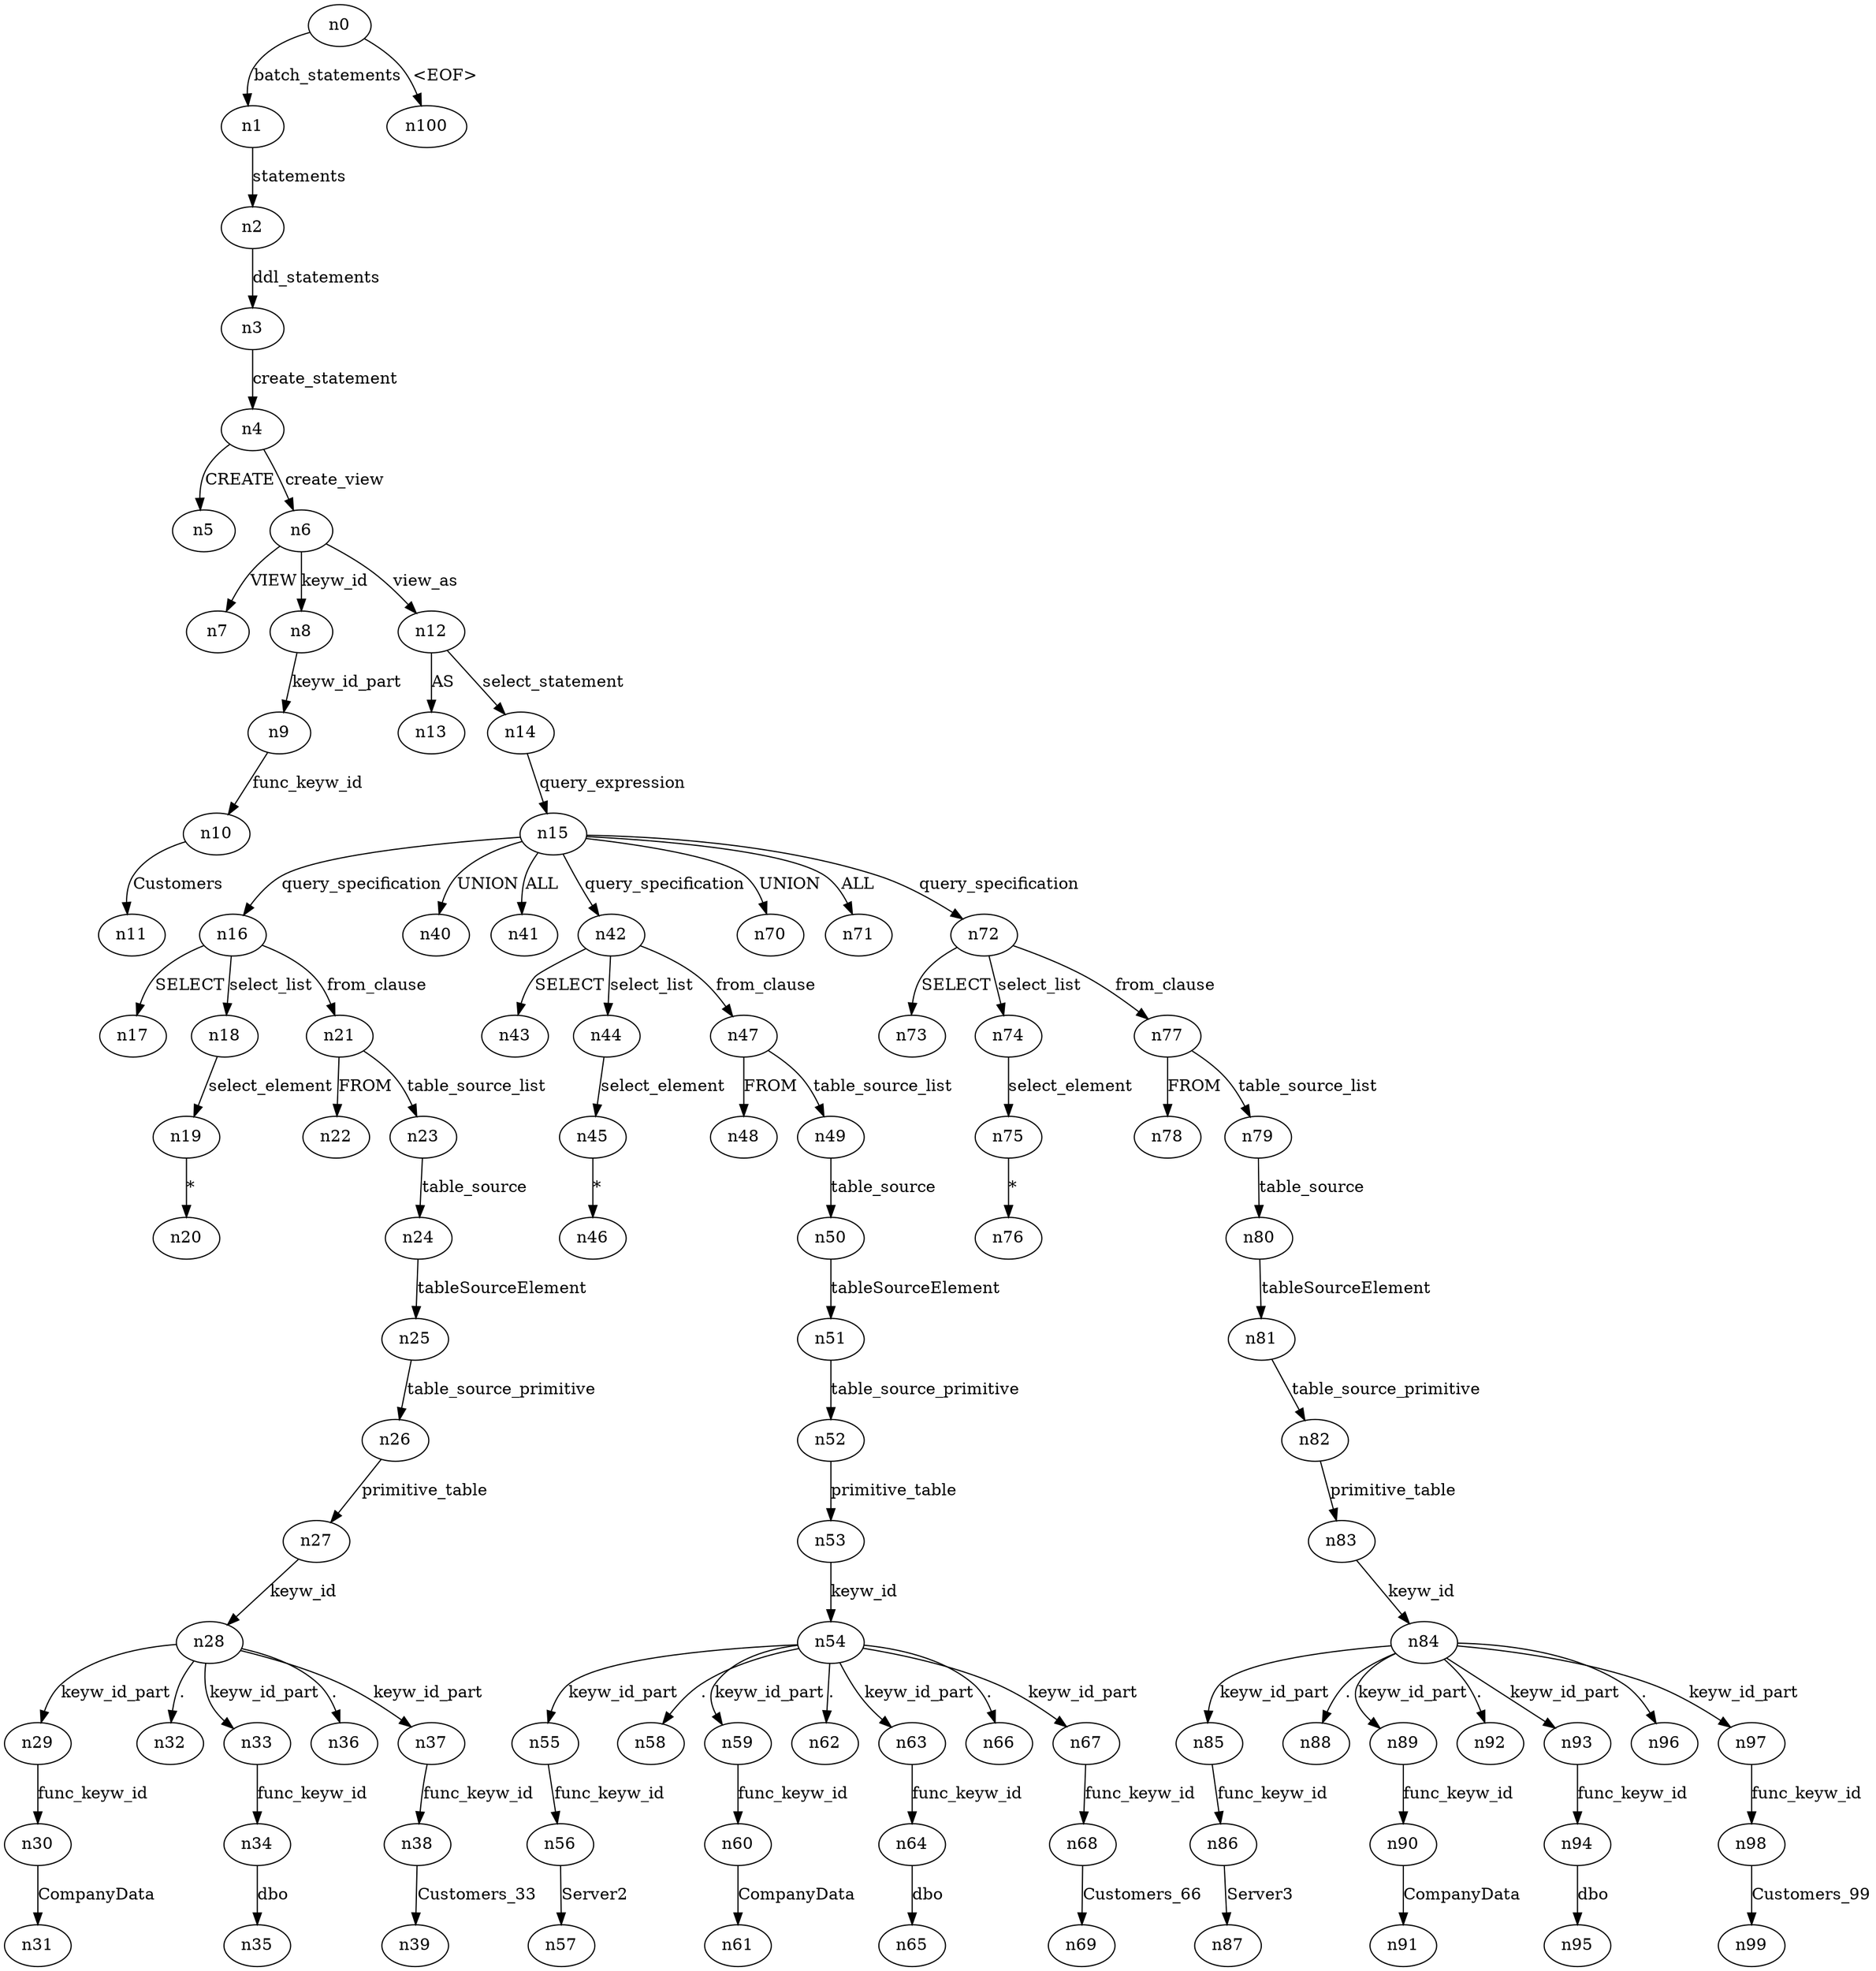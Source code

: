 digraph ParseTree {
  n0 -> n1 [label="batch_statements"];
  n1 -> n2 [label="statements"];
  n2 -> n3 [label="ddl_statements"];
  n3 -> n4 [label="create_statement"];
  n4 -> n5 [label="CREATE"];
  n4 -> n6 [label="create_view"];
  n6 -> n7 [label="VIEW"];
  n6 -> n8 [label="keyw_id"];
  n8 -> n9 [label="keyw_id_part"];
  n9 -> n10 [label="func_keyw_id"];
  n10 -> n11 [label="Customers"];
  n6 -> n12 [label="view_as"];
  n12 -> n13 [label="AS"];
  n12 -> n14 [label="select_statement"];
  n14 -> n15 [label="query_expression"];
  n15 -> n16 [label="query_specification"];
  n16 -> n17 [label="SELECT"];
  n16 -> n18 [label="select_list"];
  n18 -> n19 [label="select_element"];
  n19 -> n20 [label="*"];
  n16 -> n21 [label="from_clause"];
  n21 -> n22 [label="FROM"];
  n21 -> n23 [label="table_source_list"];
  n23 -> n24 [label="table_source"];
  n24 -> n25 [label="tableSourceElement"];
  n25 -> n26 [label="table_source_primitive"];
  n26 -> n27 [label="primitive_table"];
  n27 -> n28 [label="keyw_id"];
  n28 -> n29 [label="keyw_id_part"];
  n29 -> n30 [label="func_keyw_id"];
  n30 -> n31 [label="CompanyData"];
  n28 -> n32 [label="."];
  n28 -> n33 [label="keyw_id_part"];
  n33 -> n34 [label="func_keyw_id"];
  n34 -> n35 [label="dbo"];
  n28 -> n36 [label="."];
  n28 -> n37 [label="keyw_id_part"];
  n37 -> n38 [label="func_keyw_id"];
  n38 -> n39 [label="Customers_33"];
  n15 -> n40 [label="UNION"];
  n15 -> n41 [label="ALL"];
  n15 -> n42 [label="query_specification"];
  n42 -> n43 [label="SELECT"];
  n42 -> n44 [label="select_list"];
  n44 -> n45 [label="select_element"];
  n45 -> n46 [label="*"];
  n42 -> n47 [label="from_clause"];
  n47 -> n48 [label="FROM"];
  n47 -> n49 [label="table_source_list"];
  n49 -> n50 [label="table_source"];
  n50 -> n51 [label="tableSourceElement"];
  n51 -> n52 [label="table_source_primitive"];
  n52 -> n53 [label="primitive_table"];
  n53 -> n54 [label="keyw_id"];
  n54 -> n55 [label="keyw_id_part"];
  n55 -> n56 [label="func_keyw_id"];
  n56 -> n57 [label="Server2"];
  n54 -> n58 [label="."];
  n54 -> n59 [label="keyw_id_part"];
  n59 -> n60 [label="func_keyw_id"];
  n60 -> n61 [label="CompanyData"];
  n54 -> n62 [label="."];
  n54 -> n63 [label="keyw_id_part"];
  n63 -> n64 [label="func_keyw_id"];
  n64 -> n65 [label="dbo"];
  n54 -> n66 [label="."];
  n54 -> n67 [label="keyw_id_part"];
  n67 -> n68 [label="func_keyw_id"];
  n68 -> n69 [label="Customers_66"];
  n15 -> n70 [label="UNION"];
  n15 -> n71 [label="ALL"];
  n15 -> n72 [label="query_specification"];
  n72 -> n73 [label="SELECT"];
  n72 -> n74 [label="select_list"];
  n74 -> n75 [label="select_element"];
  n75 -> n76 [label="*"];
  n72 -> n77 [label="from_clause"];
  n77 -> n78 [label="FROM"];
  n77 -> n79 [label="table_source_list"];
  n79 -> n80 [label="table_source"];
  n80 -> n81 [label="tableSourceElement"];
  n81 -> n82 [label="table_source_primitive"];
  n82 -> n83 [label="primitive_table"];
  n83 -> n84 [label="keyw_id"];
  n84 -> n85 [label="keyw_id_part"];
  n85 -> n86 [label="func_keyw_id"];
  n86 -> n87 [label="Server3"];
  n84 -> n88 [label="."];
  n84 -> n89 [label="keyw_id_part"];
  n89 -> n90 [label="func_keyw_id"];
  n90 -> n91 [label="CompanyData"];
  n84 -> n92 [label="."];
  n84 -> n93 [label="keyw_id_part"];
  n93 -> n94 [label="func_keyw_id"];
  n94 -> n95 [label="dbo"];
  n84 -> n96 [label="."];
  n84 -> n97 [label="keyw_id_part"];
  n97 -> n98 [label="func_keyw_id"];
  n98 -> n99 [label="Customers_99"];
  n0 -> n100 [label="<EOF>"];
}